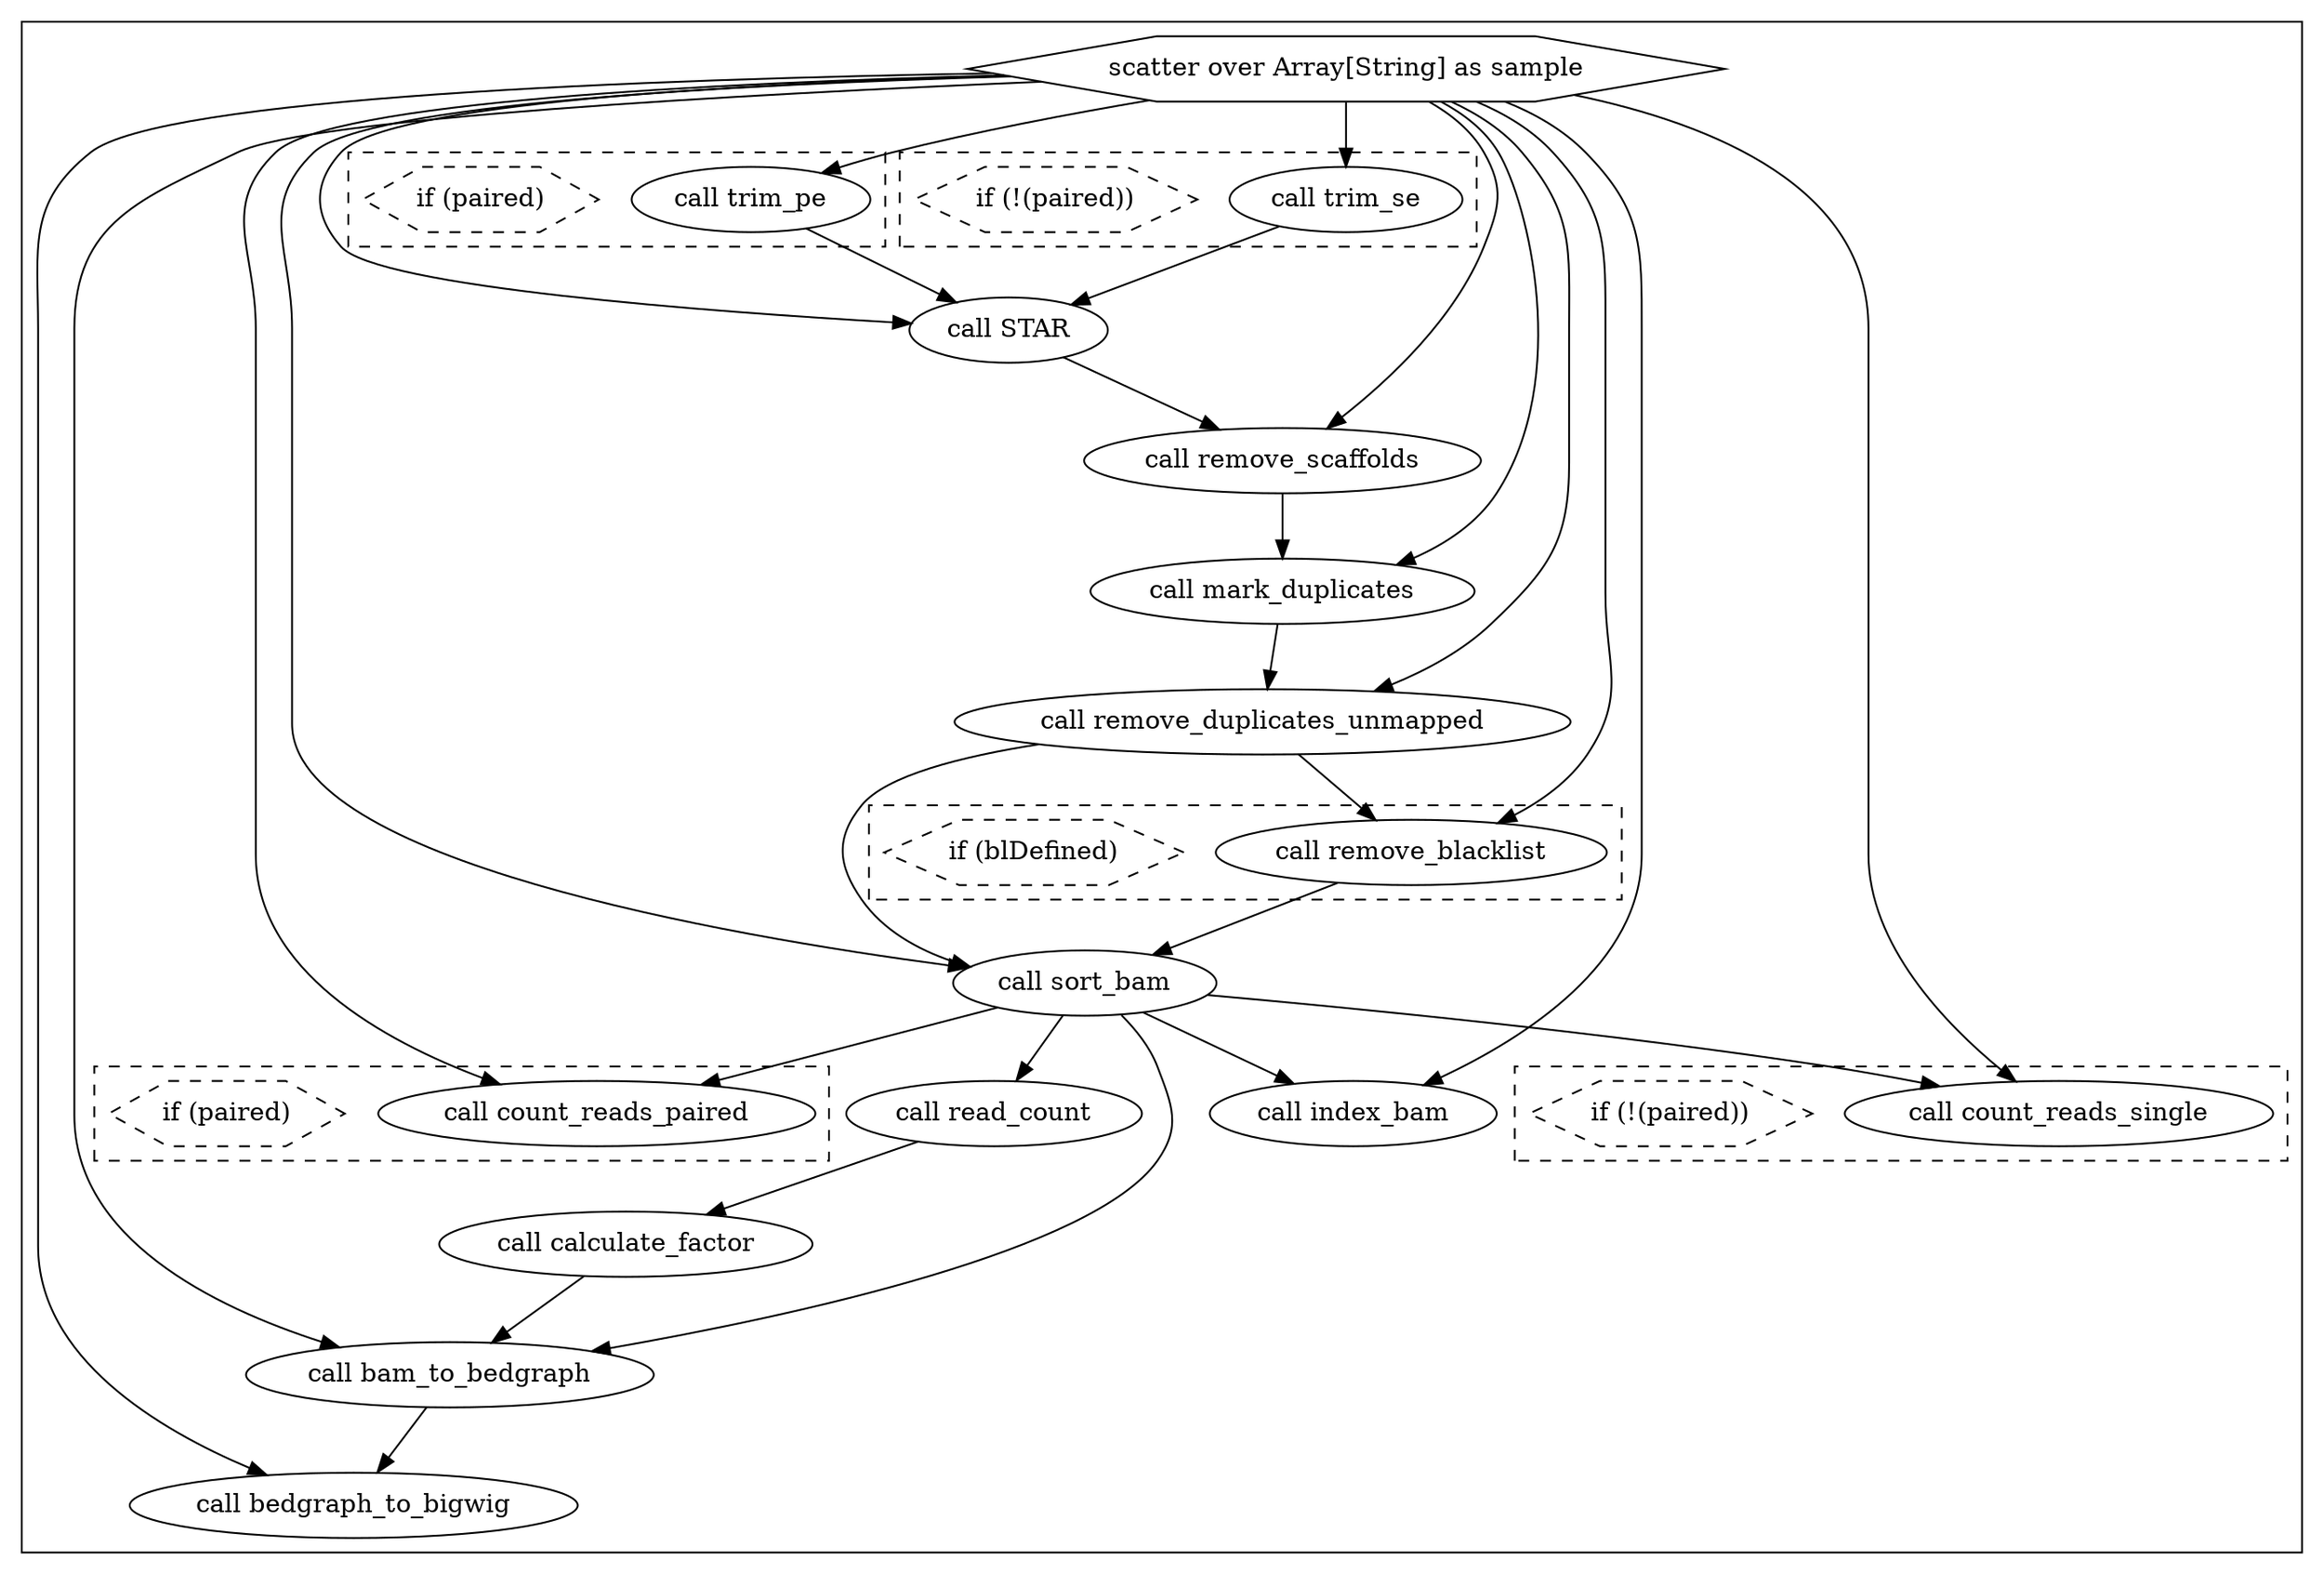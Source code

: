 digraph RNAseq {
  #rankdir=LR;
  compound=true;

  # Links
  SCATTER_0_VARIABLE_sample -> CALL_remove_duplicates_unmapped
  CALL_read_count -> CALL_calculate_factor
  SCATTER_0_VARIABLE_sample -> CALL_STAR
  SCATTER_0_VARIABLE_sample -> CALL_bedgraph_to_bigwig
  SCATTER_0_VARIABLE_sample -> CALL_count_reads_paired
  CALL_trim_pe -> CALL_STAR
  CALL_trim_se -> CALL_STAR
  CALL_remove_duplicates_unmapped -> CALL_sort_bam
  CALL_sort_bam -> CALL_index_bam
  SCATTER_0_VARIABLE_sample -> CALL_remove_blacklist
  CALL_remove_scaffolds -> CALL_mark_duplicates
  CALL_remove_blacklist -> CALL_sort_bam
  CALL_calculate_factor -> CALL_bam_to_bedgraph
  CALL_mark_duplicates -> CALL_remove_duplicates_unmapped
  CALL_bam_to_bedgraph -> CALL_bedgraph_to_bigwig
  CALL_sort_bam -> CALL_read_count
  SCATTER_0_VARIABLE_sample -> CALL_sort_bam
  CALL_STAR -> CALL_remove_scaffolds
  SCATTER_0_VARIABLE_sample -> CALL_remove_scaffolds
  SCATTER_0_VARIABLE_sample -> CALL_mark_duplicates
  SCATTER_0_VARIABLE_sample -> CALL_bam_to_bedgraph
  CALL_remove_duplicates_unmapped -> CALL_remove_blacklist
  CALL_sort_bam -> CALL_count_reads_paired
  SCATTER_0_VARIABLE_sample -> CALL_index_bam
  SCATTER_0_VARIABLE_sample -> CALL_trim_pe
  SCATTER_0_VARIABLE_sample -> CALL_count_reads_single
  CALL_sort_bam -> CALL_bam_to_bedgraph
  CALL_sort_bam -> CALL_count_reads_single
  SCATTER_0_VARIABLE_sample -> CALL_trim_se

  # Nodes
  subgraph cluster_0 {
    style="filled,solid";
    fillcolor=white;
    SCATTER_0_VARIABLE_sample [shape="hexagon" label="scatter over Array[String] as sample"]
    subgraph cluster_1 {
      style="filled,dashed";
      fillcolor=white;
      CALL_trim_pe [label="call trim_pe"]
      CONDITIONAL_1_EXPRESSION [shape="hexagon" label="if (paired)" style="dashed" ]
    }
    CALL_mark_duplicates [label="call mark_duplicates"]
    CALL_calculate_factor [label="call calculate_factor"]
    subgraph cluster_4 {
      style="filled,dashed";
      fillcolor=white;
      CALL_trim_se [label="call trim_se"]
      CONDITIONAL_4_EXPRESSION [shape="hexagon" label="if (!(paired))" style="dashed" ]
    }
    CALL_remove_scaffolds [label="call remove_scaffolds"]
    CALL_sort_bam [label="call sort_bam"]
    CALL_bedgraph_to_bigwig [label="call bedgraph_to_bigwig"]
    CALL_bam_to_bedgraph [label="call bam_to_bedgraph"]
    subgraph cluster_5 {
      style="filled,dashed";
      fillcolor=white;
      CALL_remove_blacklist [label="call remove_blacklist"]
      CONDITIONAL_5_EXPRESSION [shape="hexagon" label="if (blDefined)" style="dashed" ]
    }
    CALL_index_bam [label="call index_bam"]
    CALL_read_count [label="call read_count"]
    CALL_remove_duplicates_unmapped [label="call remove_duplicates_unmapped"]
    subgraph cluster_2 {
      style="filled,dashed";
      fillcolor=white;
      CALL_count_reads_single [label="call count_reads_single"]
      CONDITIONAL_2_EXPRESSION [shape="hexagon" label="if (!(paired))" style="dashed" ]
    }
    subgraph cluster_3 {
      style="filled,dashed";
      fillcolor=white;
      CALL_count_reads_paired [label="call count_reads_paired"]
      CONDITIONAL_3_EXPRESSION [shape="hexagon" label="if (paired)" style="dashed" ]
    }
    CALL_STAR [label="call STAR"]
  }
}
